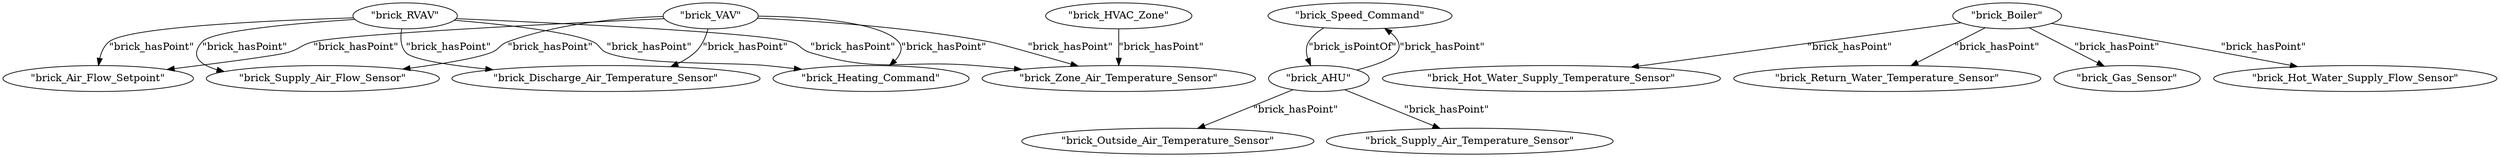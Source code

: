 digraph {
    0 [ label = "\"brick_RVAV\"" ]
    1 [ label = "\"brick_Heating_Command\"" ]
    2 [ label = "\"brick_Discharge_Air_Temperature_Sensor\"" ]
    3 [ label = "\"brick_Air_Flow_Setpoint\"" ]
    4 [ label = "\"brick_Supply_Air_Flow_Sensor\"" ]
    5 [ label = "\"brick_Zone_Air_Temperature_Sensor\"" ]
    6 [ label = "\"brick_Speed_Command\"" ]
    7 [ label = "\"brick_AHU\"" ]
    8 [ label = "\"brick_VAV\"" ]
    9 [ label = "\"brick_Boiler\"" ]
    10 [ label = "\"brick_Hot_Water_Supply_Temperature_Sensor\"" ]
    11 [ label = "\"brick_Return_Water_Temperature_Sensor\"" ]
    12 [ label = "\"brick_Gas_Sensor\"" ]
    13 [ label = "\"brick_Hot_Water_Supply_Flow_Sensor\"" ]
    14 [ label = "\"brick_Outside_Air_Temperature_Sensor\"" ]
    15 [ label = "\"brick_Supply_Air_Temperature_Sensor\"" ]
    16 [ label = "\"brick_HVAC_Zone\"" ]
    0 -> 1 [ label = "\"brick_hasPoint\"" ]
    0 -> 2 [ label = "\"brick_hasPoint\"" ]
    0 -> 3 [ label = "\"brick_hasPoint\"" ]
    0 -> 4 [ label = "\"brick_hasPoint\"" ]
    0 -> 5 [ label = "\"brick_hasPoint\"" ]
    6 -> 7 [ label = "\"brick_isPointOf\"" ]
    8 -> 1 [ label = "\"brick_hasPoint\"" ]
    8 -> 2 [ label = "\"brick_hasPoint\"" ]
    8 -> 3 [ label = "\"brick_hasPoint\"" ]
    8 -> 4 [ label = "\"brick_hasPoint\"" ]
    8 -> 5 [ label = "\"brick_hasPoint\"" ]
    9 -> 10 [ label = "\"brick_hasPoint\"" ]
    9 -> 11 [ label = "\"brick_hasPoint\"" ]
    9 -> 12 [ label = "\"brick_hasPoint\"" ]
    9 -> 13 [ label = "\"brick_hasPoint\"" ]
    7 -> 14 [ label = "\"brick_hasPoint\"" ]
    7 -> 6 [ label = "\"brick_hasPoint\"" ]
    7 -> 15 [ label = "\"brick_hasPoint\"" ]
    16 -> 5 [ label = "\"brick_hasPoint\"" ]
}
